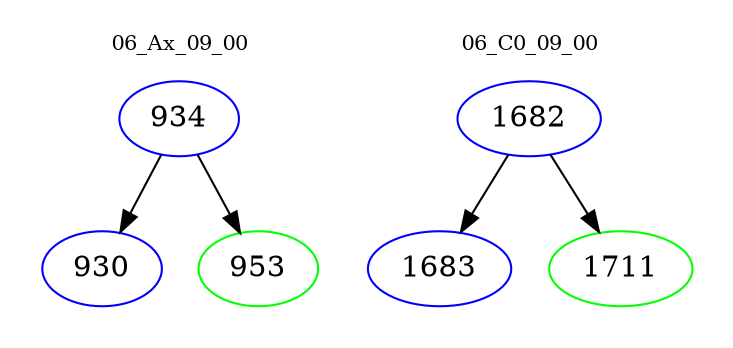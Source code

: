 digraph{
subgraph cluster_0 {
color = white
label = "06_Ax_09_00";
fontsize=10;
T0_934 [label="934", color="blue"]
T0_934 -> T0_930 [color="black"]
T0_930 [label="930", color="blue"]
T0_934 -> T0_953 [color="black"]
T0_953 [label="953", color="green"]
}
subgraph cluster_1 {
color = white
label = "06_C0_09_00";
fontsize=10;
T1_1682 [label="1682", color="blue"]
T1_1682 -> T1_1683 [color="black"]
T1_1683 [label="1683", color="blue"]
T1_1682 -> T1_1711 [color="black"]
T1_1711 [label="1711", color="green"]
}
}
